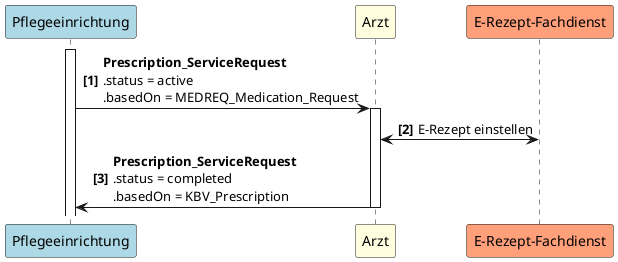 @startuml UC3
autonumber "<b>[0]"
participant Pflegeeinrichtung as PE #LightBlue
participant Arzt as A #LightYellow
participant "E-Rezept-Fachdienst" as FD #LightSalmon

activate PE
PE -> A++: <b>Prescription_ServiceRequest \n.status = active \n.basedOn = MEDREQ_Medication_Request
A <-> FD: E-Rezept einstellen
A -> PE--: <b>Prescription_ServiceRequest \n.status = completed \n.basedOn = KBV_Prescription
@enduml